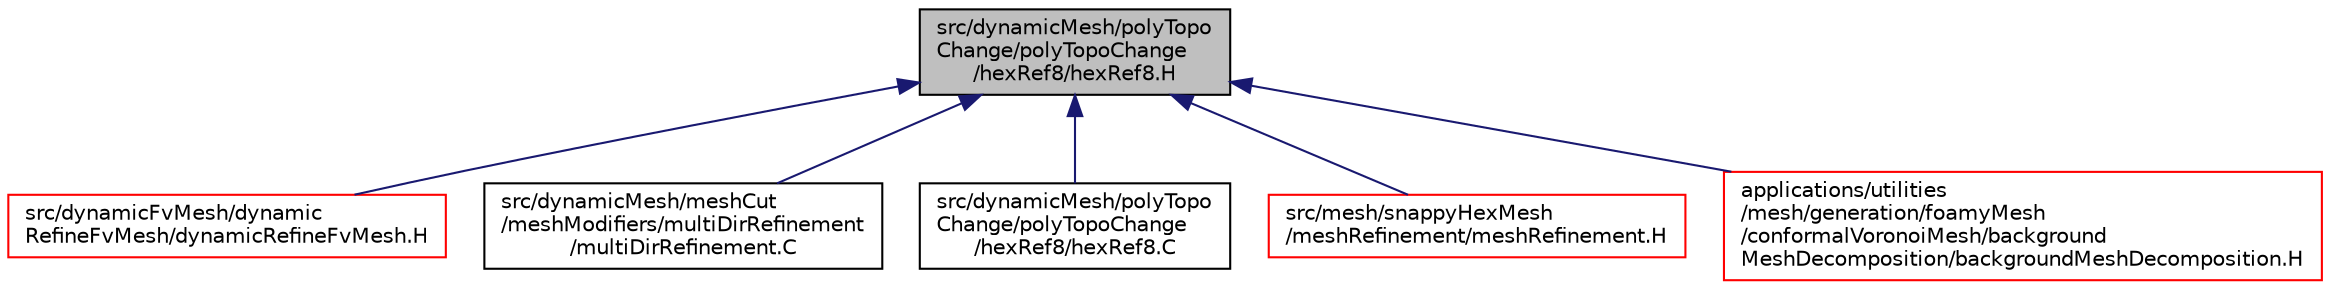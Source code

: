 digraph "src/dynamicMesh/polyTopoChange/polyTopoChange/hexRef8/hexRef8.H"
{
  bgcolor="transparent";
  edge [fontname="Helvetica",fontsize="10",labelfontname="Helvetica",labelfontsize="10"];
  node [fontname="Helvetica",fontsize="10",shape=record];
  Node220 [label="src/dynamicMesh/polyTopo\lChange/polyTopoChange\l/hexRef8/hexRef8.H",height=0.2,width=0.4,color="black", fillcolor="grey75", style="filled", fontcolor="black"];
  Node220 -> Node221 [dir="back",color="midnightblue",fontsize="10",style="solid",fontname="Helvetica"];
  Node221 [label="src/dynamicFvMesh/dynamic\lRefineFvMesh/dynamicRefineFvMesh.H",height=0.2,width=0.4,color="red",URL="$a00272.html"];
  Node220 -> Node223 [dir="back",color="midnightblue",fontsize="10",style="solid",fontname="Helvetica"];
  Node223 [label="src/dynamicMesh/meshCut\l/meshModifiers/multiDirRefinement\l/multiDirRefinement.C",height=0.2,width=0.4,color="black",URL="$a00527.html"];
  Node220 -> Node224 [dir="back",color="midnightblue",fontsize="10",style="solid",fontname="Helvetica"];
  Node224 [label="src/dynamicMesh/polyTopo\lChange/polyTopoChange\l/hexRef8/hexRef8.C",height=0.2,width=0.4,color="black",URL="$a00752.html"];
  Node220 -> Node225 [dir="back",color="midnightblue",fontsize="10",style="solid",fontname="Helvetica"];
  Node225 [label="src/mesh/snappyHexMesh\l/meshRefinement/meshRefinement.H",height=0.2,width=0.4,color="red",URL="$a07736.html"];
  Node220 -> Node243 [dir="back",color="midnightblue",fontsize="10",style="solid",fontname="Helvetica"];
  Node243 [label="applications/utilities\l/mesh/generation/foamyMesh\l/conformalVoronoiMesh/background\lMeshDecomposition/backgroundMeshDecomposition.H",height=0.2,width=0.4,color="red",URL="$a18476.html"];
}
